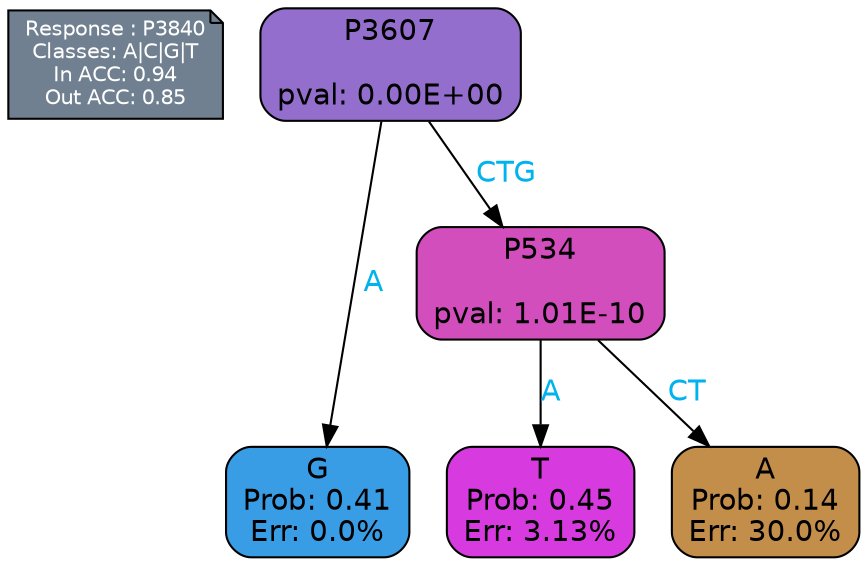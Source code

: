 digraph Tree {
node [shape=box, style="filled, rounded", color="black", fontname=helvetica] ;
graph [ranksep=equally, splines=polylines, bgcolor=transparent, dpi=600] ;
edge [fontname=helvetica] ;
LEGEND [label="Response : P3840
Classes: A|C|G|T
In ACC: 0.94
Out ACC: 0.85
",shape=note,align=left,style=filled,fillcolor="slategray",fontcolor="white",fontsize=10];1 [label="P3607

pval: 0.00E+00", fillcolor="#936ecc"] ;
2 [label="G
Prob: 0.41
Err: 0.0%", fillcolor="#399de5"] ;
3 [label="P534

pval: 1.01E-10", fillcolor="#d24ebc"] ;
4 [label="T
Prob: 0.45
Err: 3.13%", fillcolor="#d73bdf"] ;
5 [label="A
Prob: 0.14
Err: 30.0%", fillcolor="#c38d4a"] ;
1 -> 2 [label="A",fontcolor=deepskyblue2] ;
1 -> 3 [label="CTG",fontcolor=deepskyblue2] ;
3 -> 4 [label="A",fontcolor=deepskyblue2] ;
3 -> 5 [label="CT",fontcolor=deepskyblue2] ;
{rank = same; 2;4;5;}{rank = same; LEGEND;1;}}